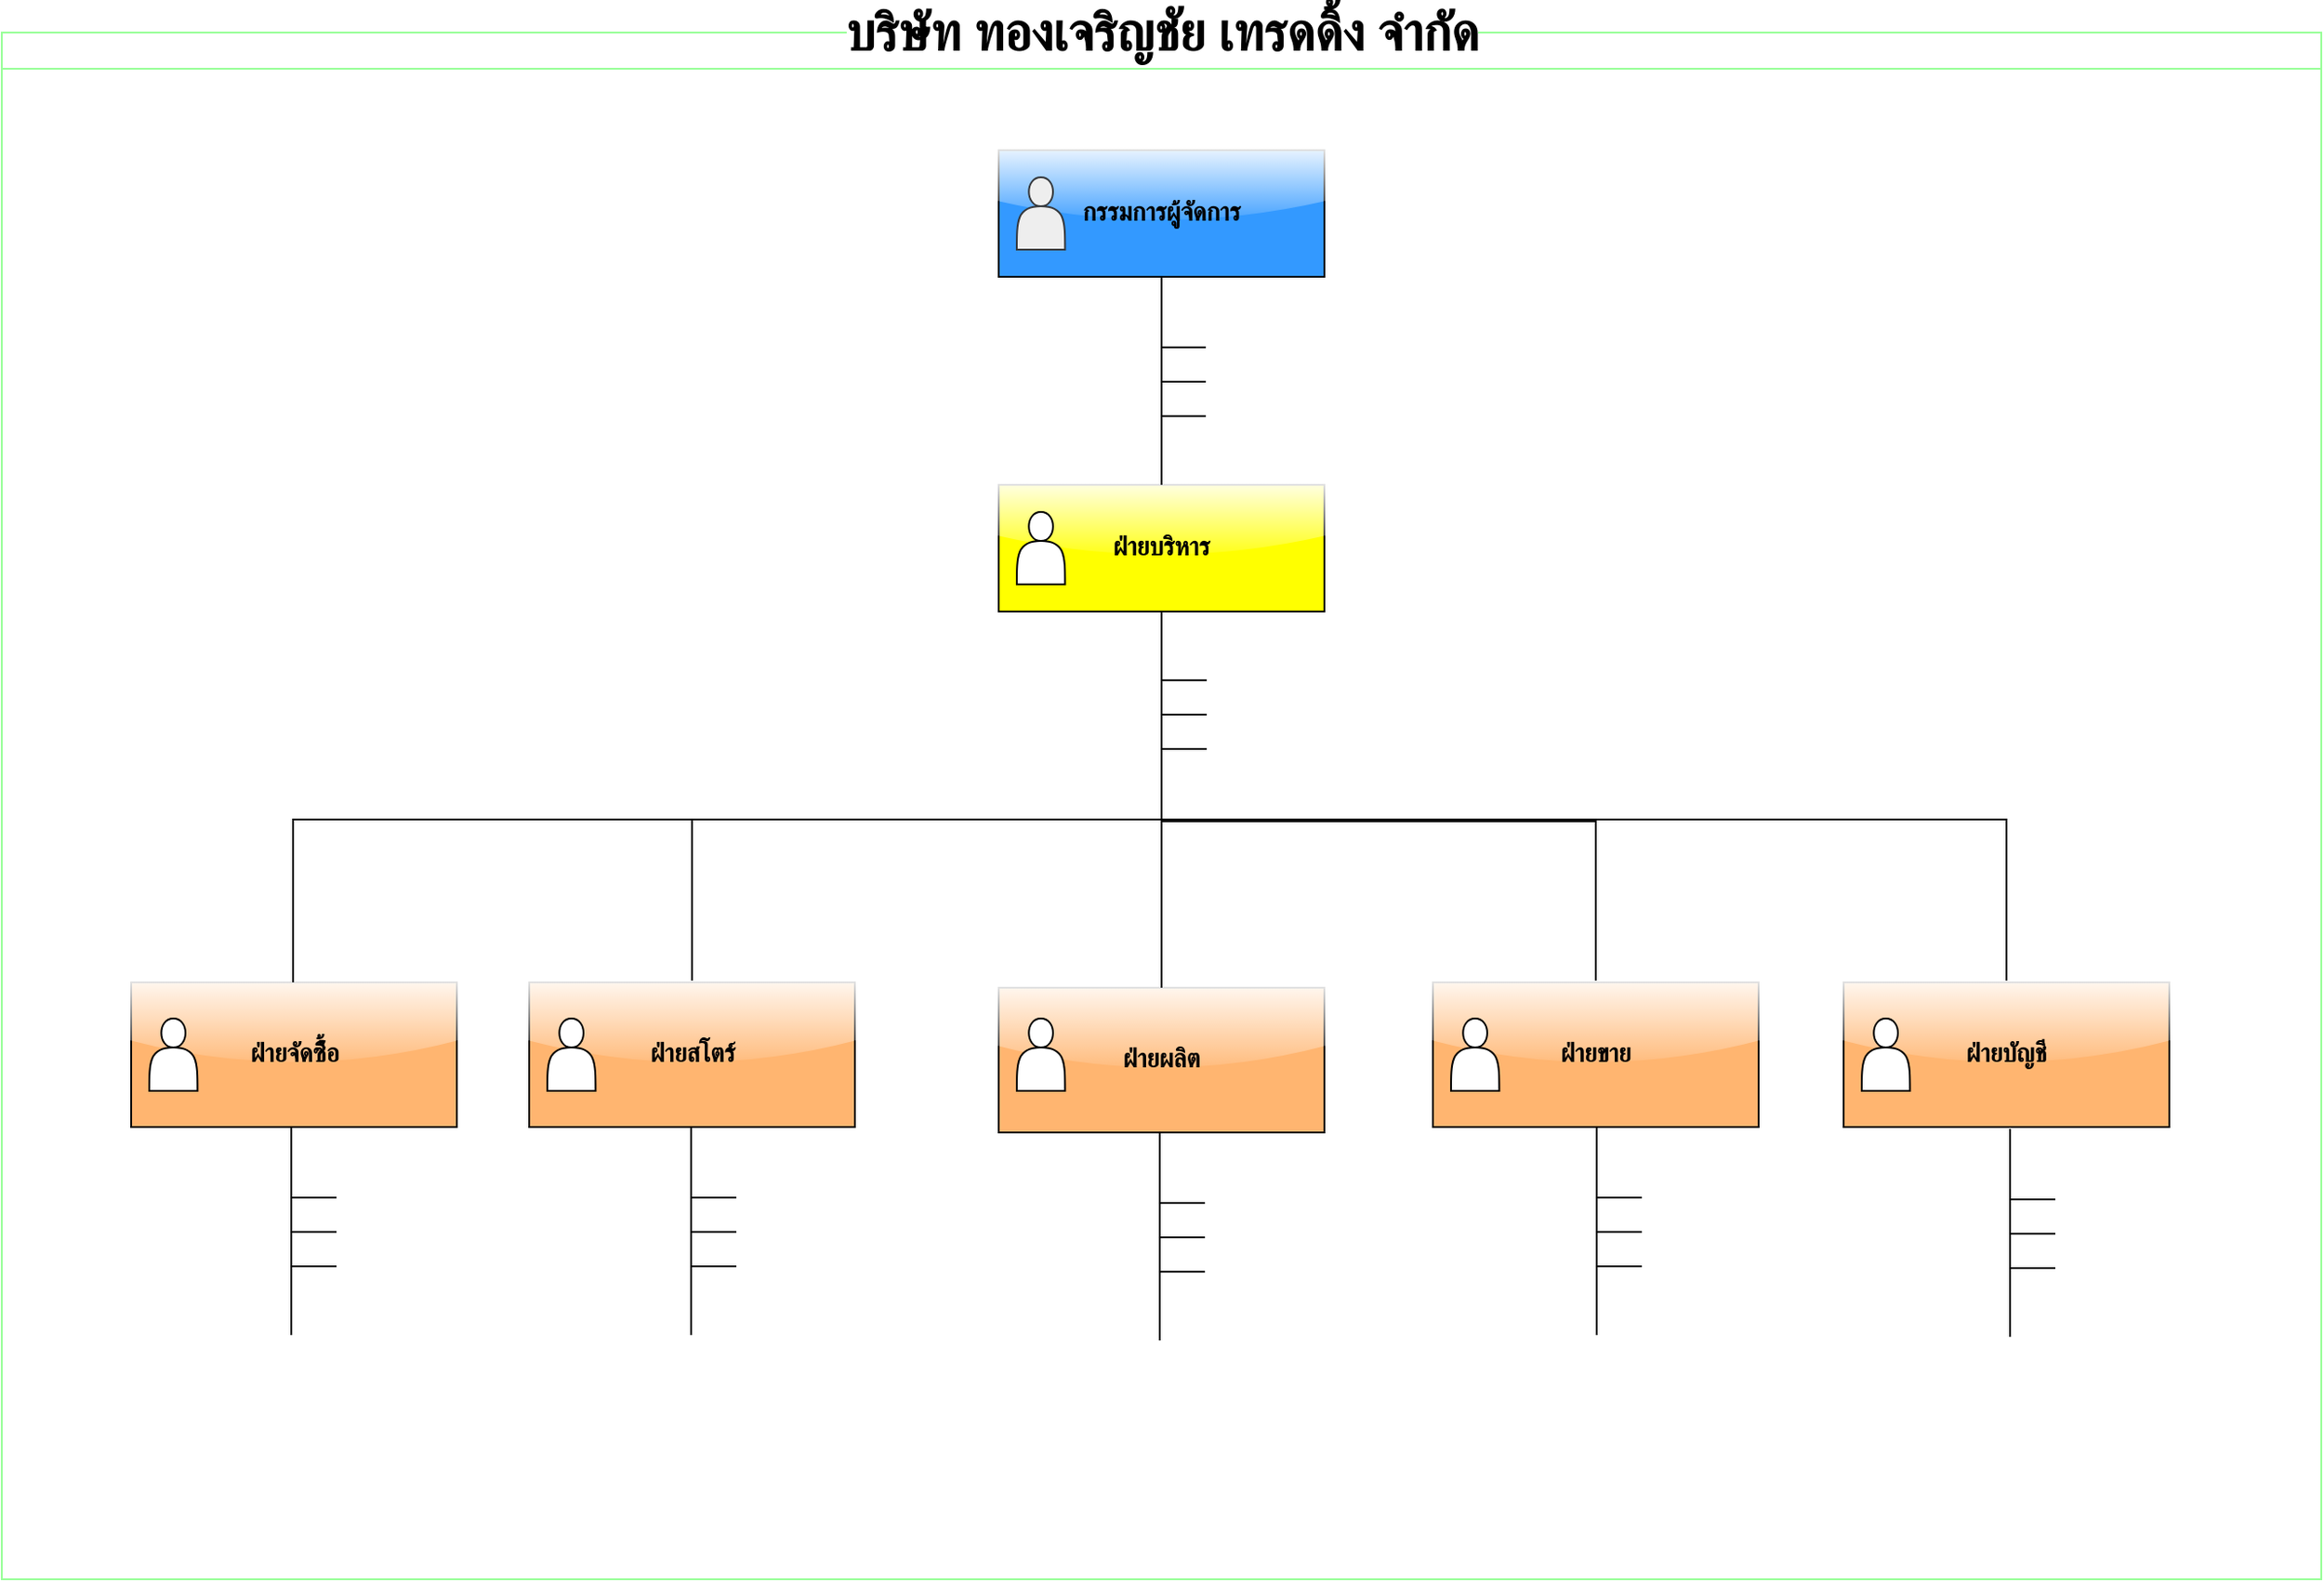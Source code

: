 <mxfile version="24.7.7">
  <diagram id="prtHgNgQTEPvFCAcTncT" name="Page-1">
    <mxGraphModel dx="1337" dy="1394" grid="0" gridSize="10" guides="1" tooltips="1" connect="1" arrows="1" fold="1" page="0" pageScale="1" pageWidth="827" pageHeight="1169" math="0" shadow="0">
      <root>
        <mxCell id="0" />
        <mxCell id="1" parent="0" />
        <mxCell id="dNxyNK7c78bLwvsdeMH5-11" value="&lt;font style=&quot;font-size: 29px;&quot; data-font-src=&quot;https://fonts.googleapis.com/css?family=Kanit&quot;&gt;บริษัท ทองเจริญชัย เทรดดิ้ง จำกัด&lt;/font&gt;" style="swimlane;html=1;startSize=20;horizontal=1;containerType=tree;glass=0;labelBackgroundColor=default;verticalAlign=bottom;fontFamily=Kanit;fontSource=https%3A%2F%2Ffonts.googleapis.com%2Fcss%3Ffamily%3DKanit;movable=1;resizable=1;rotatable=1;deletable=1;editable=1;locked=0;connectable=1;strokeColor=#99FF99;" parent="1" vertex="1">
          <mxGeometry x="441" y="-34" width="1282" height="855" as="geometry" />
        </mxCell>
        <UserObject label="ฝ่ายจัดซื้้อ" name="Edward Morrison" position="Brand Manager" location="Office 2" email="me@example.com" placeholders="1" link="https://www.draw.io" id="dNxyNK7c78bLwvsdeMH5-14">
          <mxCell style="whiteSpace=wrap;html=1;rounded=0;glass=1;treeFolding=1;treeMoving=1;fillColor=#FFB570;strokeColor=default;fontStyle=1;fontFamily=Kanit;fontSource=https%3A%2F%2Ffonts.googleapis.com%2Fcss%3Ffamily%3DKanit;fontColor=#030303;shadow=0;fontSize=14;" parent="dNxyNK7c78bLwvsdeMH5-11" vertex="1">
            <mxGeometry x="71.5" y="525" width="180" height="80" as="geometry" />
          </mxCell>
        </UserObject>
        <mxCell id="dNxyNK7c78bLwvsdeMH5-15" value="" style="endArrow=none;endFill=0;fontSize=11;edgeStyle=elbowEdgeStyle;elbow=vertical;rounded=0;exitX=0.5;exitY=1;exitDx=0;exitDy=0;" parent="dNxyNK7c78bLwvsdeMH5-11" source="dNxyNK7c78bLwvsdeMH5-12" target="dNxyNK7c78bLwvsdeMH5-16" edge="1">
          <mxGeometry relative="1" as="geometry">
            <Array as="points">
              <mxPoint x="491.5" y="435" />
            </Array>
            <mxPoint x="570" y="323" as="sourcePoint" />
          </mxGeometry>
        </mxCell>
        <UserObject label="ฝ่ายสโตร์" name="Evan Valet" position="HR Director" location="Office 4" email="me@example.com" placeholders="1" link="https://www.draw.io" id="dNxyNK7c78bLwvsdeMH5-16">
          <mxCell style="whiteSpace=wrap;html=1;rounded=0;glass=1;treeFolding=1;treeMoving=1;fillColor=#FFB570;fontColor=#030303;strokeColor=default;fontStyle=1;fontFamily=Kanit;fontSource=https%3A%2F%2Ffonts.googleapis.com%2Fcss%3Ffamily%3DKanit;shadow=0;fontSize=14;" parent="dNxyNK7c78bLwvsdeMH5-11" vertex="1" collapsed="1">
            <mxGeometry x="291.5" y="525" width="180" height="80" as="geometry" />
          </mxCell>
        </UserObject>
        <mxCell id="94u189-zB90sFB9qRGG--5" style="edgeStyle=orthogonalEdgeStyle;rounded=0;orthogonalLoop=1;jettySize=auto;html=1;endArrow=none;endFill=0;" parent="dNxyNK7c78bLwvsdeMH5-11" source="dNxyNK7c78bLwvsdeMH5-12" target="dNxyNK7c78bLwvsdeMH5-14" edge="1">
          <mxGeometry relative="1" as="geometry">
            <Array as="points">
              <mxPoint x="641" y="435" />
              <mxPoint x="161" y="435" />
            </Array>
          </mxGeometry>
        </mxCell>
        <UserObject label="&lt;b style=&quot;font-size: 14px;&quot;&gt;ฝ่ายบริหาร&lt;/b&gt;" name="Tessa Miller" position="CFO" location="Office 1" email="me@example.com" placeholders="1" link="https://www.draw.io" id="dNxyNK7c78bLwvsdeMH5-12">
          <mxCell style="whiteSpace=wrap;html=1;rounded=0;glass=1;treeMoving=1;treeFolding=1;align=center;fillColor=#FFFF00;strokeColor=#000000;fontFamily=Kanit;fontSource=https%3A%2F%2Ffonts.googleapis.com%2Fcss%3Ffamily%3DKanit;fontSize=14;" parent="dNxyNK7c78bLwvsdeMH5-11" vertex="1">
            <mxGeometry x="551" y="250" width="180" height="70" as="geometry" />
          </mxCell>
        </UserObject>
        <mxCell id="uU6lD21pNVbpO9sZbxRY-1" value="" style="edgeStyle=orthogonalEdgeStyle;rounded=0;orthogonalLoop=1;jettySize=auto;html=1;startArrow=none;startFill=0;endArrow=none;endFill=0;" parent="dNxyNK7c78bLwvsdeMH5-11" source="dNxyNK7c78bLwvsdeMH5-12" target="uU6lD21pNVbpO9sZbxRY-2" edge="1">
          <mxGeometry relative="1" as="geometry" />
        </mxCell>
        <UserObject label="&lt;b style=&quot;font-size: 14px;&quot;&gt;กรรมการผู้จัดการ&lt;/b&gt;" name="Tessa Miller" position="CFO" location="Office 1" email="me@example.com" placeholders="1" link="https://www.draw.io" id="uU6lD21pNVbpO9sZbxRY-2">
          <mxCell style="Label:shape=actor;whiteSpace=wrap;html=1;whiteSpace=wrap;html=1;rounded=0;glass=1;treeMoving=1;treeFolding=1;align=center;fillColor=#3399FF;strokeColor=#000000;editable=1;movable=1;resizable=1;rotatable=1;deletable=1;locked=0;connectable=1;fontFamily=Kanit;fontSource=https%3A%2F%2Ffonts.googleapis.com%2Fcss%3Ffamily%3DKanit;fontSize=14;" parent="dNxyNK7c78bLwvsdeMH5-11" vertex="1">
            <mxGeometry x="551" y="65" width="180" height="70" as="geometry" />
          </mxCell>
        </UserObject>
        <mxCell id="-N_E8cmHN41MVXkV7Rbg-2" value="" style="shape=actor;whiteSpace=wrap;html=1;fillColor=#eeeeee;strokeColor=#36393d;" vertex="1" parent="dNxyNK7c78bLwvsdeMH5-11">
          <mxGeometry x="561" y="80" width="26.67" height="40" as="geometry" />
        </mxCell>
        <mxCell id="-N_E8cmHN41MVXkV7Rbg-4" value="" style="shape=actor;whiteSpace=wrap;html=1;" vertex="1" parent="dNxyNK7c78bLwvsdeMH5-11">
          <mxGeometry x="561" y="265" width="26.67" height="40" as="geometry" />
        </mxCell>
        <mxCell id="-N_E8cmHN41MVXkV7Rbg-5" value="" style="shape=actor;whiteSpace=wrap;html=1;" vertex="1" parent="dNxyNK7c78bLwvsdeMH5-11">
          <mxGeometry x="81.5" y="545" width="26.67" height="40" as="geometry" />
        </mxCell>
        <mxCell id="-N_E8cmHN41MVXkV7Rbg-6" value="" style="shape=actor;whiteSpace=wrap;html=1;" vertex="1" parent="dNxyNK7c78bLwvsdeMH5-11">
          <mxGeometry x="301.5" y="545" width="26.67" height="40" as="geometry" />
        </mxCell>
        <mxCell id="-N_E8cmHN41MVXkV7Rbg-72" value="" style="group" vertex="1" connectable="0" parent="dNxyNK7c78bLwvsdeMH5-11">
          <mxGeometry x="640.5" y="169" width="25" height="48" as="geometry" />
        </mxCell>
        <mxCell id="-N_E8cmHN41MVXkV7Rbg-69" value="" style="line;strokeWidth=1;html=1;" vertex="1" parent="-N_E8cmHN41MVXkV7Rbg-72">
          <mxGeometry width="25" height="10" as="geometry" />
        </mxCell>
        <mxCell id="-N_E8cmHN41MVXkV7Rbg-70" value="" style="line;strokeWidth=1;html=1;" vertex="1" parent="-N_E8cmHN41MVXkV7Rbg-72">
          <mxGeometry y="19" width="25" height="10" as="geometry" />
        </mxCell>
        <mxCell id="-N_E8cmHN41MVXkV7Rbg-71" value="" style="line;strokeWidth=1;html=1;" vertex="1" parent="-N_E8cmHN41MVXkV7Rbg-72">
          <mxGeometry y="38" width="25" height="10" as="geometry" />
        </mxCell>
        <mxCell id="-N_E8cmHN41MVXkV7Rbg-80" value="" style="edgeStyle=orthogonalEdgeStyle;rounded=0;orthogonalLoop=1;jettySize=auto;html=1;startArrow=none;startFill=0;endArrow=none;endFill=0;" edge="1" parent="dNxyNK7c78bLwvsdeMH5-11">
          <mxGeometry relative="1" as="geometry">
            <mxPoint x="160" y="720" as="sourcePoint" />
            <mxPoint x="160" y="605" as="targetPoint" />
          </mxGeometry>
        </mxCell>
        <mxCell id="-N_E8cmHN41MVXkV7Rbg-81" value="" style="group" vertex="1" connectable="0" parent="dNxyNK7c78bLwvsdeMH5-11">
          <mxGeometry x="160" y="639" width="25" height="48" as="geometry" />
        </mxCell>
        <mxCell id="-N_E8cmHN41MVXkV7Rbg-82" value="" style="line;strokeWidth=1;html=1;" vertex="1" parent="-N_E8cmHN41MVXkV7Rbg-81">
          <mxGeometry width="25" height="10" as="geometry" />
        </mxCell>
        <mxCell id="-N_E8cmHN41MVXkV7Rbg-83" value="" style="line;strokeWidth=1;html=1;" vertex="1" parent="-N_E8cmHN41MVXkV7Rbg-81">
          <mxGeometry y="19" width="25" height="10" as="geometry" />
        </mxCell>
        <mxCell id="-N_E8cmHN41MVXkV7Rbg-84" value="" style="line;strokeWidth=1;html=1;" vertex="1" parent="-N_E8cmHN41MVXkV7Rbg-81">
          <mxGeometry y="38" width="25" height="10" as="geometry" />
        </mxCell>
        <mxCell id="-N_E8cmHN41MVXkV7Rbg-90" value="" style="group" vertex="1" connectable="0" parent="dNxyNK7c78bLwvsdeMH5-11">
          <mxGeometry x="381" y="605" width="25" height="115" as="geometry" />
        </mxCell>
        <mxCell id="-N_E8cmHN41MVXkV7Rbg-85" value="" style="edgeStyle=orthogonalEdgeStyle;rounded=0;orthogonalLoop=1;jettySize=auto;html=1;startArrow=none;startFill=0;endArrow=none;endFill=0;" edge="1" parent="-N_E8cmHN41MVXkV7Rbg-90">
          <mxGeometry relative="1" as="geometry">
            <mxPoint y="115" as="sourcePoint" />
            <mxPoint as="targetPoint" />
          </mxGeometry>
        </mxCell>
        <mxCell id="-N_E8cmHN41MVXkV7Rbg-86" value="" style="group" vertex="1" connectable="0" parent="-N_E8cmHN41MVXkV7Rbg-90">
          <mxGeometry y="34" width="25" height="48" as="geometry" />
        </mxCell>
        <mxCell id="-N_E8cmHN41MVXkV7Rbg-87" value="" style="line;strokeWidth=1;html=1;" vertex="1" parent="-N_E8cmHN41MVXkV7Rbg-86">
          <mxGeometry width="25" height="10" as="geometry" />
        </mxCell>
        <mxCell id="-N_E8cmHN41MVXkV7Rbg-88" value="" style="line;strokeWidth=1;html=1;" vertex="1" parent="-N_E8cmHN41MVXkV7Rbg-86">
          <mxGeometry y="19" width="25" height="10" as="geometry" />
        </mxCell>
        <mxCell id="-N_E8cmHN41MVXkV7Rbg-89" value="" style="line;strokeWidth=1;html=1;" vertex="1" parent="-N_E8cmHN41MVXkV7Rbg-86">
          <mxGeometry y="38" width="25" height="10" as="geometry" />
        </mxCell>
        <mxCell id="-N_E8cmHN41MVXkV7Rbg-74" value="" style="group" vertex="1" connectable="0" parent="dNxyNK7c78bLwvsdeMH5-11">
          <mxGeometry x="641" y="353" width="25" height="48" as="geometry" />
        </mxCell>
        <mxCell id="-N_E8cmHN41MVXkV7Rbg-75" value="" style="line;strokeWidth=1;html=1;" vertex="1" parent="-N_E8cmHN41MVXkV7Rbg-74">
          <mxGeometry width="25" height="10" as="geometry" />
        </mxCell>
        <mxCell id="-N_E8cmHN41MVXkV7Rbg-76" value="" style="line;strokeWidth=1;html=1;" vertex="1" parent="-N_E8cmHN41MVXkV7Rbg-74">
          <mxGeometry y="19" width="25" height="10" as="geometry" />
        </mxCell>
        <mxCell id="-N_E8cmHN41MVXkV7Rbg-77" value="" style="line;strokeWidth=1;html=1;" vertex="1" parent="-N_E8cmHN41MVXkV7Rbg-74">
          <mxGeometry y="38" width="25" height="10" as="geometry" />
        </mxCell>
        <mxCell id="-N_E8cmHN41MVXkV7Rbg-106" style="edgeStyle=orthogonalEdgeStyle;rounded=0;orthogonalLoop=1;jettySize=auto;html=1;exitX=1;exitY=0.25;exitDx=0;exitDy=0;entryX=0.943;entryY=0.246;entryDx=0;entryDy=0;entryPerimeter=0;" edge="1" parent="dNxyNK7c78bLwvsdeMH5-11" source="dNxyNK7c78bLwvsdeMH5-16" target="dNxyNK7c78bLwvsdeMH5-16" visible="0">
          <mxGeometry relative="1" as="geometry">
            <Array as="points">
              <mxPoint x="466" y="545" />
              <mxPoint x="466" y="567" />
              <mxPoint x="461" y="567" />
            </Array>
          </mxGeometry>
        </mxCell>
        <mxCell id="-N_E8cmHN41MVXkV7Rbg-117" value="Text" style="edgeLabel;html=1;align=center;verticalAlign=middle;resizable=0;points=[];" vertex="1" connectable="0" parent="-N_E8cmHN41MVXkV7Rbg-106">
          <mxGeometry x="0.728" y="1" relative="1" as="geometry">
            <mxPoint as="offset" />
          </mxGeometry>
        </mxCell>
        <UserObject label="ฝ่ายผลิต" name="Evan Valet" position="HR Director" location="Office 4" email="me@example.com" placeholders="1" id="-N_E8cmHN41MVXkV7Rbg-107">
          <mxCell style="whiteSpace=wrap;html=1;rounded=0;glass=1;treeFolding=1;treeMoving=1;fillColor=#FFB570;strokeColor=default;fontStyle=1;fontFamily=Kanit;fontSource=https%3A%2F%2Ffonts.googleapis.com%2Fcss%3Ffamily%3DKanit;fontColor=#030303;shadow=0;fontSize=14;" vertex="1" collapsed="1" parent="dNxyNK7c78bLwvsdeMH5-11">
            <mxGeometry x="551" y="528" width="180" height="80" as="geometry" />
          </mxCell>
        </UserObject>
        <mxCell id="-N_E8cmHN41MVXkV7Rbg-8" value="" style="shape=actor;whiteSpace=wrap;html=1;" vertex="1" parent="dNxyNK7c78bLwvsdeMH5-11">
          <mxGeometry x="1028" y="545" width="26.67" height="40" as="geometry" />
        </mxCell>
        <mxCell id="-N_E8cmHN41MVXkV7Rbg-97" value="" style="group" vertex="1" connectable="0" parent="dNxyNK7c78bLwvsdeMH5-11">
          <mxGeometry x="1110" y="606" width="25" height="115" as="geometry" />
        </mxCell>
        <mxCell id="-N_E8cmHN41MVXkV7Rbg-98" value="" style="edgeStyle=orthogonalEdgeStyle;rounded=0;orthogonalLoop=1;jettySize=auto;html=1;startArrow=none;startFill=0;endArrow=none;endFill=0;" edge="1" parent="-N_E8cmHN41MVXkV7Rbg-97">
          <mxGeometry relative="1" as="geometry">
            <mxPoint y="115" as="sourcePoint" />
            <mxPoint as="targetPoint" />
          </mxGeometry>
        </mxCell>
        <mxCell id="-N_E8cmHN41MVXkV7Rbg-99" value="" style="group" vertex="1" connectable="0" parent="-N_E8cmHN41MVXkV7Rbg-97">
          <mxGeometry y="34" width="25" height="48" as="geometry" />
        </mxCell>
        <mxCell id="-N_E8cmHN41MVXkV7Rbg-100" value="" style="line;strokeWidth=1;html=1;" vertex="1" parent="-N_E8cmHN41MVXkV7Rbg-99">
          <mxGeometry width="25" height="10" as="geometry" />
        </mxCell>
        <mxCell id="-N_E8cmHN41MVXkV7Rbg-101" value="" style="line;strokeWidth=1;html=1;" vertex="1" parent="-N_E8cmHN41MVXkV7Rbg-99">
          <mxGeometry y="19" width="25" height="10" as="geometry" />
        </mxCell>
        <mxCell id="-N_E8cmHN41MVXkV7Rbg-102" value="" style="line;strokeWidth=1;html=1;" vertex="1" parent="-N_E8cmHN41MVXkV7Rbg-99">
          <mxGeometry y="38" width="25" height="10" as="geometry" />
        </mxCell>
        <mxCell id="dNxyNK7c78bLwvsdeMH5-17" value="" style="endArrow=none;endFill=0;fontSize=11;edgeStyle=elbowEdgeStyle;elbow=vertical;rounded=0;exitX=0.5;exitY=1;exitDx=0;exitDy=0;entryX=0.5;entryY=0;entryDx=0;entryDy=0;" parent="dNxyNK7c78bLwvsdeMH5-11" source="dNxyNK7c78bLwvsdeMH5-12" target="94u189-zB90sFB9qRGG--4" edge="1">
          <mxGeometry relative="1" as="geometry">
            <Array as="points">
              <mxPoint x="600" y="436" />
            </Array>
            <mxPoint x="677" y="322" as="sourcePoint" />
            <mxPoint x="883.5" y="526" as="targetPoint" />
          </mxGeometry>
        </mxCell>
        <mxCell id="94u189-zB90sFB9qRGG--12" value="" style="edgeStyle=orthogonalEdgeStyle;rounded=0;orthogonalLoop=1;jettySize=auto;html=1;endArrow=none;endFill=0;entryX=0.5;entryY=0;entryDx=0;entryDy=0;exitX=0.5;exitY=1;exitDx=0;exitDy=0;" parent="dNxyNK7c78bLwvsdeMH5-11" source="dNxyNK7c78bLwvsdeMH5-12" target="94u189-zB90sFB9qRGG--13" edge="1">
          <mxGeometry relative="1" as="geometry">
            <Array as="points">
              <mxPoint x="641" y="435" />
              <mxPoint x="1108" y="435" />
            </Array>
            <mxPoint x="677.077" y="322" as="sourcePoint" />
            <mxPoint x="1187.5" y="525" as="targetPoint" />
          </mxGeometry>
        </mxCell>
        <UserObject label="ฝ่ายบัญชี" name="Tessa Miller" position="CFO" location="Office 1" email="me@example.com" placeholders="1" link="https://www.draw.io" id="94u189-zB90sFB9qRGG--13">
          <mxCell style="whiteSpace=wrap;html=1;rounded=0;glass=1;treeMoving=1;treeFolding=1;align=center;fillColor=#FFB570;fontColor=#030303;strokeColor=default;fontStyle=1;fontFamily=Kanit;fontSource=https%3A%2F%2Ffonts.googleapis.com%2Fcss%3Ffamily%3DKanit;shadow=0;fontSize=14;" parent="dNxyNK7c78bLwvsdeMH5-11" vertex="1" collapsed="1">
            <mxGeometry x="1018" y="525" width="180" height="80" as="geometry" />
          </mxCell>
        </UserObject>
        <mxCell id="-N_E8cmHN41MVXkV7Rbg-108" value="" style="endArrow=none;endFill=0;fontSize=11;edgeStyle=elbowEdgeStyle;elbow=vertical;rounded=0;exitX=0.5;exitY=1;exitDx=0;exitDy=0;entryX=0.5;entryY=0;entryDx=0;entryDy=0;" edge="1" parent="dNxyNK7c78bLwvsdeMH5-11" source="dNxyNK7c78bLwvsdeMH5-12" target="-N_E8cmHN41MVXkV7Rbg-107">
          <mxGeometry relative="1" as="geometry">
            <Array as="points">
              <mxPoint x="649" y="435" />
            </Array>
            <mxPoint x="570" y="323" as="sourcePoint" />
            <mxPoint x="382" y="525" as="targetPoint" />
          </mxGeometry>
        </mxCell>
        <mxCell id="-N_E8cmHN41MVXkV7Rbg-109" value="" style="shape=actor;whiteSpace=wrap;html=1;" vertex="1" parent="dNxyNK7c78bLwvsdeMH5-11">
          <mxGeometry x="561" y="545" width="26.67" height="40" as="geometry" />
        </mxCell>
        <mxCell id="-N_E8cmHN41MVXkV7Rbg-110" value="" style="shape=actor;whiteSpace=wrap;html=1;" vertex="1" parent="dNxyNK7c78bLwvsdeMH5-11">
          <mxGeometry x="1028" y="545" width="26.67" height="40" as="geometry" />
        </mxCell>
        <UserObject label="ฝ่ายขาย" name="Alison Donovan" position="System Admin" location="Office 3" email="me@example.com" placeholders="1" link="https://www.draw.io" id="94u189-zB90sFB9qRGG--4">
          <mxCell style="whiteSpace=wrap;html=1;rounded=0;glass=1;fillColor=#FFB570;fontColor=#030303;strokeColor=default;imageWidth=38;fontStyle=1;fontFamily=Kanit;fontSource=https%3A%2F%2Ffonts.googleapis.com%2Fcss%3Ffamily%3DKanit;shadow=0;fontSize=14;" parent="dNxyNK7c78bLwvsdeMH5-11" vertex="1">
            <mxGeometry x="791" y="525" width="180" height="80" as="geometry" />
          </mxCell>
        </UserObject>
        <mxCell id="-N_E8cmHN41MVXkV7Rbg-7" value="" style="shape=actor;whiteSpace=wrap;html=1;" vertex="1" parent="dNxyNK7c78bLwvsdeMH5-11">
          <mxGeometry x="801" y="545" width="26.67" height="40" as="geometry" />
        </mxCell>
        <mxCell id="-N_E8cmHN41MVXkV7Rbg-91" value="" style="group" vertex="1" connectable="0" parent="dNxyNK7c78bLwvsdeMH5-11">
          <mxGeometry x="881.5" y="605" width="25" height="115" as="geometry" />
        </mxCell>
        <mxCell id="-N_E8cmHN41MVXkV7Rbg-92" value="" style="edgeStyle=orthogonalEdgeStyle;rounded=0;orthogonalLoop=1;jettySize=auto;html=1;startArrow=none;startFill=0;endArrow=none;endFill=0;" edge="1" parent="-N_E8cmHN41MVXkV7Rbg-91">
          <mxGeometry relative="1" as="geometry">
            <mxPoint y="115" as="sourcePoint" />
            <mxPoint as="targetPoint" />
          </mxGeometry>
        </mxCell>
        <mxCell id="-N_E8cmHN41MVXkV7Rbg-93" value="" style="group" vertex="1" connectable="0" parent="-N_E8cmHN41MVXkV7Rbg-91">
          <mxGeometry y="34" width="25" height="48" as="geometry" />
        </mxCell>
        <mxCell id="-N_E8cmHN41MVXkV7Rbg-94" value="" style="line;strokeWidth=1;html=1;" vertex="1" parent="-N_E8cmHN41MVXkV7Rbg-93">
          <mxGeometry width="25" height="10" as="geometry" />
        </mxCell>
        <mxCell id="-N_E8cmHN41MVXkV7Rbg-95" value="" style="line;strokeWidth=1;html=1;" vertex="1" parent="-N_E8cmHN41MVXkV7Rbg-93">
          <mxGeometry y="19" width="25" height="10" as="geometry" />
        </mxCell>
        <mxCell id="-N_E8cmHN41MVXkV7Rbg-96" value="" style="line;strokeWidth=1;html=1;" vertex="1" parent="-N_E8cmHN41MVXkV7Rbg-93">
          <mxGeometry y="38" width="25" height="10" as="geometry" />
        </mxCell>
        <mxCell id="-N_E8cmHN41MVXkV7Rbg-111" value="" style="group" vertex="1" connectable="0" parent="1">
          <mxGeometry x="1081" y="574" width="25" height="115" as="geometry" />
        </mxCell>
        <mxCell id="-N_E8cmHN41MVXkV7Rbg-112" value="" style="edgeStyle=orthogonalEdgeStyle;rounded=0;orthogonalLoop=1;jettySize=auto;html=1;startArrow=none;startFill=0;endArrow=none;endFill=0;" edge="1" parent="-N_E8cmHN41MVXkV7Rbg-111">
          <mxGeometry relative="1" as="geometry">
            <mxPoint y="115" as="sourcePoint" />
            <mxPoint as="targetPoint" />
          </mxGeometry>
        </mxCell>
        <mxCell id="-N_E8cmHN41MVXkV7Rbg-113" value="" style="group" vertex="1" connectable="0" parent="-N_E8cmHN41MVXkV7Rbg-111">
          <mxGeometry y="34" width="25" height="48" as="geometry" />
        </mxCell>
        <mxCell id="-N_E8cmHN41MVXkV7Rbg-114" value="" style="line;strokeWidth=1;html=1;" vertex="1" parent="-N_E8cmHN41MVXkV7Rbg-113">
          <mxGeometry width="25" height="10" as="geometry" />
        </mxCell>
        <mxCell id="-N_E8cmHN41MVXkV7Rbg-115" value="" style="line;strokeWidth=1;html=1;" vertex="1" parent="-N_E8cmHN41MVXkV7Rbg-113">
          <mxGeometry y="19" width="25" height="10" as="geometry" />
        </mxCell>
        <mxCell id="-N_E8cmHN41MVXkV7Rbg-116" value="" style="line;strokeWidth=1;html=1;" vertex="1" parent="-N_E8cmHN41MVXkV7Rbg-113">
          <mxGeometry y="38" width="25" height="10" as="geometry" />
        </mxCell>
      </root>
    </mxGraphModel>
  </diagram>
</mxfile>
